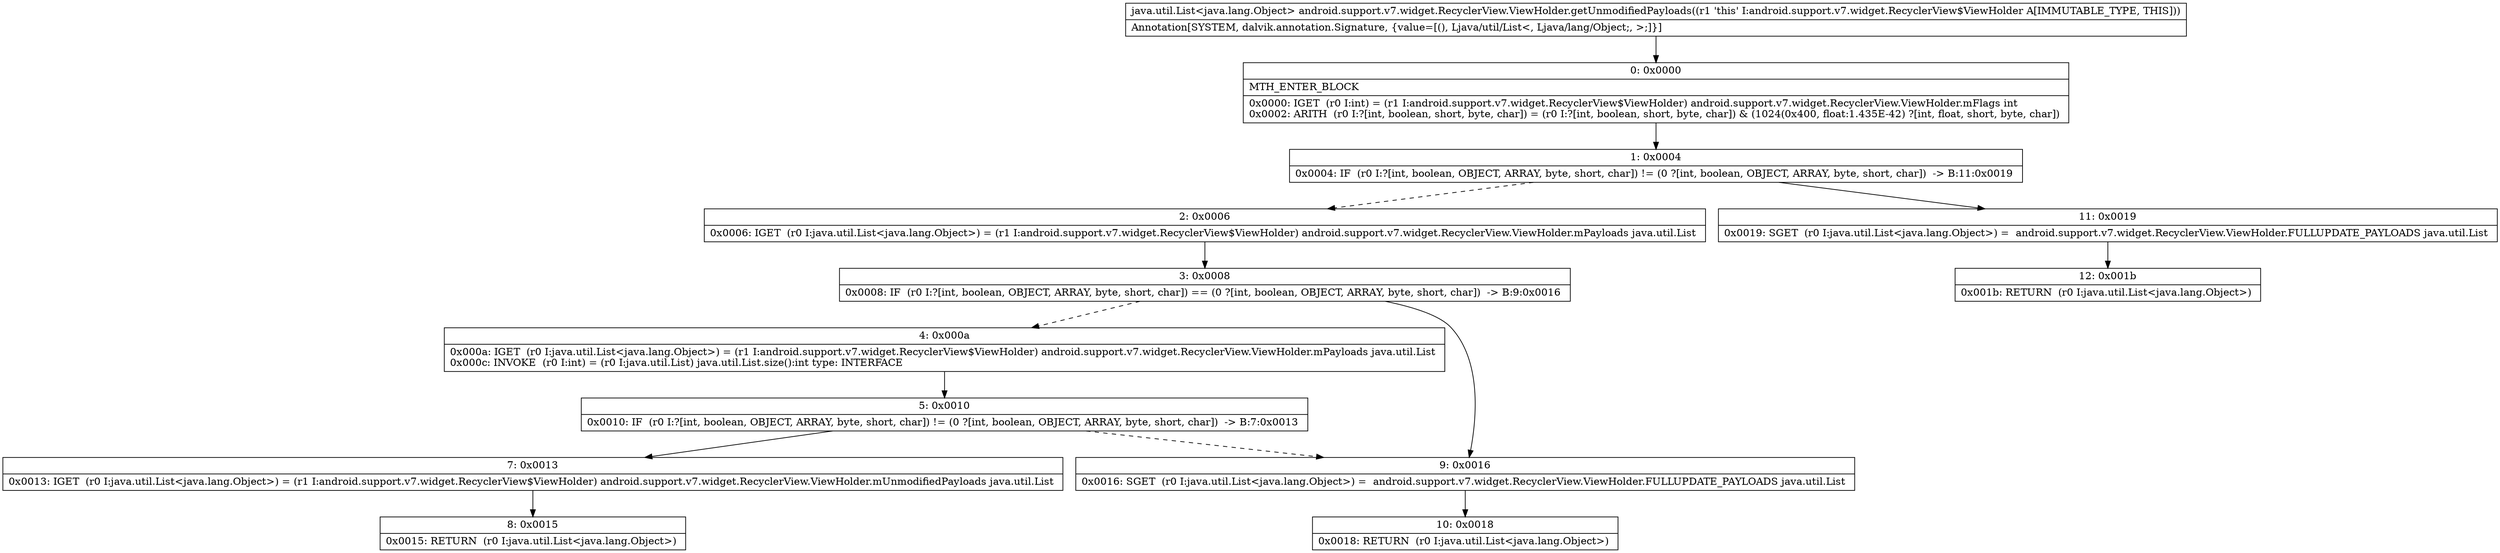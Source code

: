digraph "CFG forandroid.support.v7.widget.RecyclerView.ViewHolder.getUnmodifiedPayloads()Ljava\/util\/List;" {
Node_0 [shape=record,label="{0\:\ 0x0000|MTH_ENTER_BLOCK\l|0x0000: IGET  (r0 I:int) = (r1 I:android.support.v7.widget.RecyclerView$ViewHolder) android.support.v7.widget.RecyclerView.ViewHolder.mFlags int \l0x0002: ARITH  (r0 I:?[int, boolean, short, byte, char]) = (r0 I:?[int, boolean, short, byte, char]) & (1024(0x400, float:1.435E\-42) ?[int, float, short, byte, char]) \l}"];
Node_1 [shape=record,label="{1\:\ 0x0004|0x0004: IF  (r0 I:?[int, boolean, OBJECT, ARRAY, byte, short, char]) != (0 ?[int, boolean, OBJECT, ARRAY, byte, short, char])  \-\> B:11:0x0019 \l}"];
Node_2 [shape=record,label="{2\:\ 0x0006|0x0006: IGET  (r0 I:java.util.List\<java.lang.Object\>) = (r1 I:android.support.v7.widget.RecyclerView$ViewHolder) android.support.v7.widget.RecyclerView.ViewHolder.mPayloads java.util.List \l}"];
Node_3 [shape=record,label="{3\:\ 0x0008|0x0008: IF  (r0 I:?[int, boolean, OBJECT, ARRAY, byte, short, char]) == (0 ?[int, boolean, OBJECT, ARRAY, byte, short, char])  \-\> B:9:0x0016 \l}"];
Node_4 [shape=record,label="{4\:\ 0x000a|0x000a: IGET  (r0 I:java.util.List\<java.lang.Object\>) = (r1 I:android.support.v7.widget.RecyclerView$ViewHolder) android.support.v7.widget.RecyclerView.ViewHolder.mPayloads java.util.List \l0x000c: INVOKE  (r0 I:int) = (r0 I:java.util.List) java.util.List.size():int type: INTERFACE \l}"];
Node_5 [shape=record,label="{5\:\ 0x0010|0x0010: IF  (r0 I:?[int, boolean, OBJECT, ARRAY, byte, short, char]) != (0 ?[int, boolean, OBJECT, ARRAY, byte, short, char])  \-\> B:7:0x0013 \l}"];
Node_7 [shape=record,label="{7\:\ 0x0013|0x0013: IGET  (r0 I:java.util.List\<java.lang.Object\>) = (r1 I:android.support.v7.widget.RecyclerView$ViewHolder) android.support.v7.widget.RecyclerView.ViewHolder.mUnmodifiedPayloads java.util.List \l}"];
Node_8 [shape=record,label="{8\:\ 0x0015|0x0015: RETURN  (r0 I:java.util.List\<java.lang.Object\>) \l}"];
Node_9 [shape=record,label="{9\:\ 0x0016|0x0016: SGET  (r0 I:java.util.List\<java.lang.Object\>) =  android.support.v7.widget.RecyclerView.ViewHolder.FULLUPDATE_PAYLOADS java.util.List \l}"];
Node_10 [shape=record,label="{10\:\ 0x0018|0x0018: RETURN  (r0 I:java.util.List\<java.lang.Object\>) \l}"];
Node_11 [shape=record,label="{11\:\ 0x0019|0x0019: SGET  (r0 I:java.util.List\<java.lang.Object\>) =  android.support.v7.widget.RecyclerView.ViewHolder.FULLUPDATE_PAYLOADS java.util.List \l}"];
Node_12 [shape=record,label="{12\:\ 0x001b|0x001b: RETURN  (r0 I:java.util.List\<java.lang.Object\>) \l}"];
MethodNode[shape=record,label="{java.util.List\<java.lang.Object\> android.support.v7.widget.RecyclerView.ViewHolder.getUnmodifiedPayloads((r1 'this' I:android.support.v7.widget.RecyclerView$ViewHolder A[IMMUTABLE_TYPE, THIS]))  | Annotation[SYSTEM, dalvik.annotation.Signature, \{value=[(), Ljava\/util\/List\<, Ljava\/lang\/Object;, \>;]\}]\l}"];
MethodNode -> Node_0;
Node_0 -> Node_1;
Node_1 -> Node_2[style=dashed];
Node_1 -> Node_11;
Node_2 -> Node_3;
Node_3 -> Node_4[style=dashed];
Node_3 -> Node_9;
Node_4 -> Node_5;
Node_5 -> Node_7;
Node_5 -> Node_9[style=dashed];
Node_7 -> Node_8;
Node_9 -> Node_10;
Node_11 -> Node_12;
}

